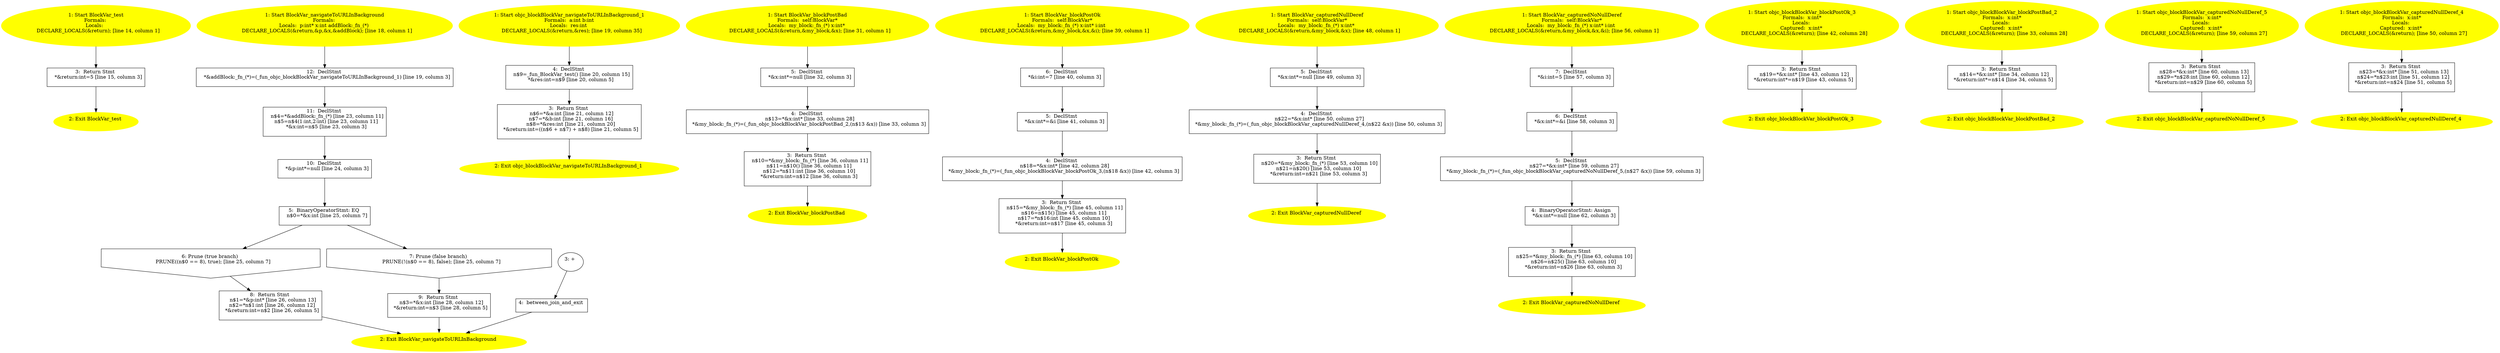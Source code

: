 /* @generated */
digraph cfg {
"test#BlockVar#class.79d88363beeb921609a605886abe817f_1" [label="1: Start BlockVar_test\nFormals: \nLocals:  \n   DECLARE_LOCALS(&return); [line 14, column 1]\n " color=yellow style=filled]
	

	 "test#BlockVar#class.79d88363beeb921609a605886abe817f_1" -> "test#BlockVar#class.79d88363beeb921609a605886abe817f_3" ;
"test#BlockVar#class.79d88363beeb921609a605886abe817f_2" [label="2: Exit BlockVar_test \n  " color=yellow style=filled]
	

"test#BlockVar#class.79d88363beeb921609a605886abe817f_3" [label="3:  Return Stmt \n   *&return:int=5 [line 15, column 3]\n " shape="box"]
	

	 "test#BlockVar#class.79d88363beeb921609a605886abe817f_3" -> "test#BlockVar#class.79d88363beeb921609a605886abe817f_2" ;
"navigateToURLInBackground#BlockVar#class.f4e64a7a224e4dae5096c3b731a4233e_1" [label="1: Start BlockVar_navigateToURLInBackground\nFormals: \nLocals:  p:int* x:int addBlock:_fn_(*) \n   DECLARE_LOCALS(&return,&p,&x,&addBlock); [line 18, column 1]\n " color=yellow style=filled]
	

	 "navigateToURLInBackground#BlockVar#class.f4e64a7a224e4dae5096c3b731a4233e_1" -> "navigateToURLInBackground#BlockVar#class.f4e64a7a224e4dae5096c3b731a4233e_12" ;
"navigateToURLInBackground#BlockVar#class.f4e64a7a224e4dae5096c3b731a4233e_2" [label="2: Exit BlockVar_navigateToURLInBackground \n  " color=yellow style=filled]
	

"navigateToURLInBackground#BlockVar#class.f4e64a7a224e4dae5096c3b731a4233e_3" [label="3: + \n  " ]
	

	 "navigateToURLInBackground#BlockVar#class.f4e64a7a224e4dae5096c3b731a4233e_3" -> "navigateToURLInBackground#BlockVar#class.f4e64a7a224e4dae5096c3b731a4233e_4" ;
"navigateToURLInBackground#BlockVar#class.f4e64a7a224e4dae5096c3b731a4233e_4" [label="4:  between_join_and_exit \n  " shape="box"]
	

	 "navigateToURLInBackground#BlockVar#class.f4e64a7a224e4dae5096c3b731a4233e_4" -> "navigateToURLInBackground#BlockVar#class.f4e64a7a224e4dae5096c3b731a4233e_2" ;
"navigateToURLInBackground#BlockVar#class.f4e64a7a224e4dae5096c3b731a4233e_5" [label="5:  BinaryOperatorStmt: EQ \n   n$0=*&x:int [line 25, column 7]\n " shape="box"]
	

	 "navigateToURLInBackground#BlockVar#class.f4e64a7a224e4dae5096c3b731a4233e_5" -> "navigateToURLInBackground#BlockVar#class.f4e64a7a224e4dae5096c3b731a4233e_6" ;
	 "navigateToURLInBackground#BlockVar#class.f4e64a7a224e4dae5096c3b731a4233e_5" -> "navigateToURLInBackground#BlockVar#class.f4e64a7a224e4dae5096c3b731a4233e_7" ;
"navigateToURLInBackground#BlockVar#class.f4e64a7a224e4dae5096c3b731a4233e_6" [label="6: Prune (true branch) \n   PRUNE((n$0 == 8), true); [line 25, column 7]\n " shape="invhouse"]
	

	 "navigateToURLInBackground#BlockVar#class.f4e64a7a224e4dae5096c3b731a4233e_6" -> "navigateToURLInBackground#BlockVar#class.f4e64a7a224e4dae5096c3b731a4233e_8" ;
"navigateToURLInBackground#BlockVar#class.f4e64a7a224e4dae5096c3b731a4233e_7" [label="7: Prune (false branch) \n   PRUNE(!(n$0 == 8), false); [line 25, column 7]\n " shape="invhouse"]
	

	 "navigateToURLInBackground#BlockVar#class.f4e64a7a224e4dae5096c3b731a4233e_7" -> "navigateToURLInBackground#BlockVar#class.f4e64a7a224e4dae5096c3b731a4233e_9" ;
"navigateToURLInBackground#BlockVar#class.f4e64a7a224e4dae5096c3b731a4233e_8" [label="8:  Return Stmt \n   n$1=*&p:int* [line 26, column 13]\n  n$2=*n$1:int [line 26, column 12]\n  *&return:int=n$2 [line 26, column 5]\n " shape="box"]
	

	 "navigateToURLInBackground#BlockVar#class.f4e64a7a224e4dae5096c3b731a4233e_8" -> "navigateToURLInBackground#BlockVar#class.f4e64a7a224e4dae5096c3b731a4233e_2" ;
"navigateToURLInBackground#BlockVar#class.f4e64a7a224e4dae5096c3b731a4233e_9" [label="9:  Return Stmt \n   n$3=*&x:int [line 28, column 12]\n  *&return:int=n$3 [line 28, column 5]\n " shape="box"]
	

	 "navigateToURLInBackground#BlockVar#class.f4e64a7a224e4dae5096c3b731a4233e_9" -> "navigateToURLInBackground#BlockVar#class.f4e64a7a224e4dae5096c3b731a4233e_2" ;
"navigateToURLInBackground#BlockVar#class.f4e64a7a224e4dae5096c3b731a4233e_10" [label="10:  DeclStmt \n   *&p:int*=null [line 24, column 3]\n " shape="box"]
	

	 "navigateToURLInBackground#BlockVar#class.f4e64a7a224e4dae5096c3b731a4233e_10" -> "navigateToURLInBackground#BlockVar#class.f4e64a7a224e4dae5096c3b731a4233e_5" ;
"navigateToURLInBackground#BlockVar#class.f4e64a7a224e4dae5096c3b731a4233e_11" [label="11:  DeclStmt \n   n$4=*&addBlock:_fn_(*) [line 23, column 11]\n  n$5=n$4(1:int,2:int) [line 23, column 11]\n  *&x:int=n$5 [line 23, column 3]\n " shape="box"]
	

	 "navigateToURLInBackground#BlockVar#class.f4e64a7a224e4dae5096c3b731a4233e_11" -> "navigateToURLInBackground#BlockVar#class.f4e64a7a224e4dae5096c3b731a4233e_10" ;
"navigateToURLInBackground#BlockVar#class.f4e64a7a224e4dae5096c3b731a4233e_12" [label="12:  DeclStmt \n   *&addBlock:_fn_(*)=(_fun_objc_blockBlockVar_navigateToURLInBackground_1) [line 19, column 3]\n " shape="box"]
	

	 "navigateToURLInBackground#BlockVar#class.f4e64a7a224e4dae5096c3b731a4233e_12" -> "navigateToURLInBackground#BlockVar#class.f4e64a7a224e4dae5096c3b731a4233e_11" ;
"objc_blockBlockVar_navigateToURLInBackground_1.3f33ba208d462b81a235e03653494b18_1" [label="1: Start objc_blockBlockVar_navigateToURLInBackground_1\nFormals:  a:int b:int\nLocals:  res:int \n   DECLARE_LOCALS(&return,&res); [line 19, column 35]\n " color=yellow style=filled]
	

	 "objc_blockBlockVar_navigateToURLInBackground_1.3f33ba208d462b81a235e03653494b18_1" -> "objc_blockBlockVar_navigateToURLInBackground_1.3f33ba208d462b81a235e03653494b18_4" ;
"objc_blockBlockVar_navigateToURLInBackground_1.3f33ba208d462b81a235e03653494b18_2" [label="2: Exit objc_blockBlockVar_navigateToURLInBackground_1 \n  " color=yellow style=filled]
	

"objc_blockBlockVar_navigateToURLInBackground_1.3f33ba208d462b81a235e03653494b18_3" [label="3:  Return Stmt \n   n$6=*&a:int [line 21, column 12]\n  n$7=*&b:int [line 21, column 16]\n  n$8=*&res:int [line 21, column 20]\n  *&return:int=((n$6 + n$7) + n$8) [line 21, column 5]\n " shape="box"]
	

	 "objc_blockBlockVar_navigateToURLInBackground_1.3f33ba208d462b81a235e03653494b18_3" -> "objc_blockBlockVar_navigateToURLInBackground_1.3f33ba208d462b81a235e03653494b18_2" ;
"objc_blockBlockVar_navigateToURLInBackground_1.3f33ba208d462b81a235e03653494b18_4" [label="4:  DeclStmt \n   n$9=_fun_BlockVar_test() [line 20, column 15]\n  *&res:int=n$9 [line 20, column 5]\n " shape="box"]
	

	 "objc_blockBlockVar_navigateToURLInBackground_1.3f33ba208d462b81a235e03653494b18_4" -> "objc_blockBlockVar_navigateToURLInBackground_1.3f33ba208d462b81a235e03653494b18_3" ;
"blockPostBad#BlockVar#instance.60292f870cad8c1a5cefdbfe4194d6f9_1" [label="1: Start BlockVar_blockPostBad\nFormals:  self:BlockVar*\nLocals:  my_block:_fn_(*) x:int* \n   DECLARE_LOCALS(&return,&my_block,&x); [line 31, column 1]\n " color=yellow style=filled]
	

	 "blockPostBad#BlockVar#instance.60292f870cad8c1a5cefdbfe4194d6f9_1" -> "blockPostBad#BlockVar#instance.60292f870cad8c1a5cefdbfe4194d6f9_5" ;
"blockPostBad#BlockVar#instance.60292f870cad8c1a5cefdbfe4194d6f9_2" [label="2: Exit BlockVar_blockPostBad \n  " color=yellow style=filled]
	

"blockPostBad#BlockVar#instance.60292f870cad8c1a5cefdbfe4194d6f9_3" [label="3:  Return Stmt \n   n$10=*&my_block:_fn_(*) [line 36, column 11]\n  n$11=n$10() [line 36, column 11]\n  n$12=*n$11:int [line 36, column 10]\n  *&return:int=n$12 [line 36, column 3]\n " shape="box"]
	

	 "blockPostBad#BlockVar#instance.60292f870cad8c1a5cefdbfe4194d6f9_3" -> "blockPostBad#BlockVar#instance.60292f870cad8c1a5cefdbfe4194d6f9_2" ;
"blockPostBad#BlockVar#instance.60292f870cad8c1a5cefdbfe4194d6f9_4" [label="4:  DeclStmt \n   n$13=*&x:int* [line 33, column 28]\n  *&my_block:_fn_(*)=(_fun_objc_blockBlockVar_blockPostBad_2,(n$13 &x)) [line 33, column 3]\n " shape="box"]
	

	 "blockPostBad#BlockVar#instance.60292f870cad8c1a5cefdbfe4194d6f9_4" -> "blockPostBad#BlockVar#instance.60292f870cad8c1a5cefdbfe4194d6f9_3" ;
"blockPostBad#BlockVar#instance.60292f870cad8c1a5cefdbfe4194d6f9_5" [label="5:  DeclStmt \n   *&x:int*=null [line 32, column 3]\n " shape="box"]
	

	 "blockPostBad#BlockVar#instance.60292f870cad8c1a5cefdbfe4194d6f9_5" -> "blockPostBad#BlockVar#instance.60292f870cad8c1a5cefdbfe4194d6f9_4" ;
"blockPostOk#BlockVar#instance.1bb64a946f8b169b31996644931ed82d_1" [label="1: Start BlockVar_blockPostOk\nFormals:  self:BlockVar*\nLocals:  my_block:_fn_(*) x:int* i:int \n   DECLARE_LOCALS(&return,&my_block,&x,&i); [line 39, column 1]\n " color=yellow style=filled]
	

	 "blockPostOk#BlockVar#instance.1bb64a946f8b169b31996644931ed82d_1" -> "blockPostOk#BlockVar#instance.1bb64a946f8b169b31996644931ed82d_6" ;
"blockPostOk#BlockVar#instance.1bb64a946f8b169b31996644931ed82d_2" [label="2: Exit BlockVar_blockPostOk \n  " color=yellow style=filled]
	

"blockPostOk#BlockVar#instance.1bb64a946f8b169b31996644931ed82d_3" [label="3:  Return Stmt \n   n$15=*&my_block:_fn_(*) [line 45, column 11]\n  n$16=n$15() [line 45, column 11]\n  n$17=*n$16:int [line 45, column 10]\n  *&return:int=n$17 [line 45, column 3]\n " shape="box"]
	

	 "blockPostOk#BlockVar#instance.1bb64a946f8b169b31996644931ed82d_3" -> "blockPostOk#BlockVar#instance.1bb64a946f8b169b31996644931ed82d_2" ;
"blockPostOk#BlockVar#instance.1bb64a946f8b169b31996644931ed82d_4" [label="4:  DeclStmt \n   n$18=*&x:int* [line 42, column 28]\n  *&my_block:_fn_(*)=(_fun_objc_blockBlockVar_blockPostOk_3,(n$18 &x)) [line 42, column 3]\n " shape="box"]
	

	 "blockPostOk#BlockVar#instance.1bb64a946f8b169b31996644931ed82d_4" -> "blockPostOk#BlockVar#instance.1bb64a946f8b169b31996644931ed82d_3" ;
"blockPostOk#BlockVar#instance.1bb64a946f8b169b31996644931ed82d_5" [label="5:  DeclStmt \n   *&x:int*=&i [line 41, column 3]\n " shape="box"]
	

	 "blockPostOk#BlockVar#instance.1bb64a946f8b169b31996644931ed82d_5" -> "blockPostOk#BlockVar#instance.1bb64a946f8b169b31996644931ed82d_4" ;
"blockPostOk#BlockVar#instance.1bb64a946f8b169b31996644931ed82d_6" [label="6:  DeclStmt \n   *&i:int=7 [line 40, column 3]\n " shape="box"]
	

	 "blockPostOk#BlockVar#instance.1bb64a946f8b169b31996644931ed82d_6" -> "blockPostOk#BlockVar#instance.1bb64a946f8b169b31996644931ed82d_5" ;
"capturedNullDeref#BlockVar#instance.48c44f7ae26caf7a1ac522523ebac894_1" [label="1: Start BlockVar_capturedNullDeref\nFormals:  self:BlockVar*\nLocals:  my_block:_fn_(*) x:int* \n   DECLARE_LOCALS(&return,&my_block,&x); [line 48, column 1]\n " color=yellow style=filled]
	

	 "capturedNullDeref#BlockVar#instance.48c44f7ae26caf7a1ac522523ebac894_1" -> "capturedNullDeref#BlockVar#instance.48c44f7ae26caf7a1ac522523ebac894_5" ;
"capturedNullDeref#BlockVar#instance.48c44f7ae26caf7a1ac522523ebac894_2" [label="2: Exit BlockVar_capturedNullDeref \n  " color=yellow style=filled]
	

"capturedNullDeref#BlockVar#instance.48c44f7ae26caf7a1ac522523ebac894_3" [label="3:  Return Stmt \n   n$20=*&my_block:_fn_(*) [line 53, column 10]\n  n$21=n$20() [line 53, column 10]\n  *&return:int=n$21 [line 53, column 3]\n " shape="box"]
	

	 "capturedNullDeref#BlockVar#instance.48c44f7ae26caf7a1ac522523ebac894_3" -> "capturedNullDeref#BlockVar#instance.48c44f7ae26caf7a1ac522523ebac894_2" ;
"capturedNullDeref#BlockVar#instance.48c44f7ae26caf7a1ac522523ebac894_4" [label="4:  DeclStmt \n   n$22=*&x:int* [line 50, column 27]\n  *&my_block:_fn_(*)=(_fun_objc_blockBlockVar_capturedNullDeref_4,(n$22 &x)) [line 50, column 3]\n " shape="box"]
	

	 "capturedNullDeref#BlockVar#instance.48c44f7ae26caf7a1ac522523ebac894_4" -> "capturedNullDeref#BlockVar#instance.48c44f7ae26caf7a1ac522523ebac894_3" ;
"capturedNullDeref#BlockVar#instance.48c44f7ae26caf7a1ac522523ebac894_5" [label="5:  DeclStmt \n   *&x:int*=null [line 49, column 3]\n " shape="box"]
	

	 "capturedNullDeref#BlockVar#instance.48c44f7ae26caf7a1ac522523ebac894_5" -> "capturedNullDeref#BlockVar#instance.48c44f7ae26caf7a1ac522523ebac894_4" ;
"capturedNoNullDeref#BlockVar#instance.ebe646baaabdc58144a5916780ee8c76_1" [label="1: Start BlockVar_capturedNoNullDeref\nFormals:  self:BlockVar*\nLocals:  my_block:_fn_(*) x:int* i:int \n   DECLARE_LOCALS(&return,&my_block,&x,&i); [line 56, column 1]\n " color=yellow style=filled]
	

	 "capturedNoNullDeref#BlockVar#instance.ebe646baaabdc58144a5916780ee8c76_1" -> "capturedNoNullDeref#BlockVar#instance.ebe646baaabdc58144a5916780ee8c76_7" ;
"capturedNoNullDeref#BlockVar#instance.ebe646baaabdc58144a5916780ee8c76_2" [label="2: Exit BlockVar_capturedNoNullDeref \n  " color=yellow style=filled]
	

"capturedNoNullDeref#BlockVar#instance.ebe646baaabdc58144a5916780ee8c76_3" [label="3:  Return Stmt \n   n$25=*&my_block:_fn_(*) [line 63, column 10]\n  n$26=n$25() [line 63, column 10]\n  *&return:int=n$26 [line 63, column 3]\n " shape="box"]
	

	 "capturedNoNullDeref#BlockVar#instance.ebe646baaabdc58144a5916780ee8c76_3" -> "capturedNoNullDeref#BlockVar#instance.ebe646baaabdc58144a5916780ee8c76_2" ;
"capturedNoNullDeref#BlockVar#instance.ebe646baaabdc58144a5916780ee8c76_4" [label="4:  BinaryOperatorStmt: Assign \n   *&x:int*=null [line 62, column 3]\n " shape="box"]
	

	 "capturedNoNullDeref#BlockVar#instance.ebe646baaabdc58144a5916780ee8c76_4" -> "capturedNoNullDeref#BlockVar#instance.ebe646baaabdc58144a5916780ee8c76_3" ;
"capturedNoNullDeref#BlockVar#instance.ebe646baaabdc58144a5916780ee8c76_5" [label="5:  DeclStmt \n   n$27=*&x:int* [line 59, column 27]\n  *&my_block:_fn_(*)=(_fun_objc_blockBlockVar_capturedNoNullDeref_5,(n$27 &x)) [line 59, column 3]\n " shape="box"]
	

	 "capturedNoNullDeref#BlockVar#instance.ebe646baaabdc58144a5916780ee8c76_5" -> "capturedNoNullDeref#BlockVar#instance.ebe646baaabdc58144a5916780ee8c76_4" ;
"capturedNoNullDeref#BlockVar#instance.ebe646baaabdc58144a5916780ee8c76_6" [label="6:  DeclStmt \n   *&x:int*=&i [line 58, column 3]\n " shape="box"]
	

	 "capturedNoNullDeref#BlockVar#instance.ebe646baaabdc58144a5916780ee8c76_6" -> "capturedNoNullDeref#BlockVar#instance.ebe646baaabdc58144a5916780ee8c76_5" ;
"capturedNoNullDeref#BlockVar#instance.ebe646baaabdc58144a5916780ee8c76_7" [label="7:  DeclStmt \n   *&i:int=5 [line 57, column 3]\n " shape="box"]
	

	 "capturedNoNullDeref#BlockVar#instance.ebe646baaabdc58144a5916780ee8c76_7" -> "capturedNoNullDeref#BlockVar#instance.ebe646baaabdc58144a5916780ee8c76_6" ;
"objc_blockBlockVar_blockPostOk_3.3ab7fa6614f426747520e37cb5442862_1" [label="1: Start objc_blockBlockVar_blockPostOk_3\nFormals:  x:int*\nLocals: \nCaptured:  x:int* \n   DECLARE_LOCALS(&return); [line 42, column 28]\n " color=yellow style=filled]
	

	 "objc_blockBlockVar_blockPostOk_3.3ab7fa6614f426747520e37cb5442862_1" -> "objc_blockBlockVar_blockPostOk_3.3ab7fa6614f426747520e37cb5442862_3" ;
"objc_blockBlockVar_blockPostOk_3.3ab7fa6614f426747520e37cb5442862_2" [label="2: Exit objc_blockBlockVar_blockPostOk_3 \n  " color=yellow style=filled]
	

"objc_blockBlockVar_blockPostOk_3.3ab7fa6614f426747520e37cb5442862_3" [label="3:  Return Stmt \n   n$19=*&x:int* [line 43, column 12]\n  *&return:int*=n$19 [line 43, column 5]\n " shape="box"]
	

	 "objc_blockBlockVar_blockPostOk_3.3ab7fa6614f426747520e37cb5442862_3" -> "objc_blockBlockVar_blockPostOk_3.3ab7fa6614f426747520e37cb5442862_2" ;
"objc_blockBlockVar_blockPostBad_2.bc84c345da03940b9d1bd31f97111684_1" [label="1: Start objc_blockBlockVar_blockPostBad_2\nFormals:  x:int*\nLocals: \nCaptured:  x:int* \n   DECLARE_LOCALS(&return); [line 33, column 28]\n " color=yellow style=filled]
	

	 "objc_blockBlockVar_blockPostBad_2.bc84c345da03940b9d1bd31f97111684_1" -> "objc_blockBlockVar_blockPostBad_2.bc84c345da03940b9d1bd31f97111684_3" ;
"objc_blockBlockVar_blockPostBad_2.bc84c345da03940b9d1bd31f97111684_2" [label="2: Exit objc_blockBlockVar_blockPostBad_2 \n  " color=yellow style=filled]
	

"objc_blockBlockVar_blockPostBad_2.bc84c345da03940b9d1bd31f97111684_3" [label="3:  Return Stmt \n   n$14=*&x:int* [line 34, column 12]\n  *&return:int*=n$14 [line 34, column 5]\n " shape="box"]
	

	 "objc_blockBlockVar_blockPostBad_2.bc84c345da03940b9d1bd31f97111684_3" -> "objc_blockBlockVar_blockPostBad_2.bc84c345da03940b9d1bd31f97111684_2" ;
"objc_blockBlockVar_capturedNoNullDeref_5.9ca77a5edecb840a7e1b223eb6f09bab_1" [label="1: Start objc_blockBlockVar_capturedNoNullDeref_5\nFormals:  x:int*\nLocals: \nCaptured:  x:int* \n   DECLARE_LOCALS(&return); [line 59, column 27]\n " color=yellow style=filled]
	

	 "objc_blockBlockVar_capturedNoNullDeref_5.9ca77a5edecb840a7e1b223eb6f09bab_1" -> "objc_blockBlockVar_capturedNoNullDeref_5.9ca77a5edecb840a7e1b223eb6f09bab_3" ;
"objc_blockBlockVar_capturedNoNullDeref_5.9ca77a5edecb840a7e1b223eb6f09bab_2" [label="2: Exit objc_blockBlockVar_capturedNoNullDeref_5 \n  " color=yellow style=filled]
	

"objc_blockBlockVar_capturedNoNullDeref_5.9ca77a5edecb840a7e1b223eb6f09bab_3" [label="3:  Return Stmt \n   n$28=*&x:int* [line 60, column 13]\n  n$29=*n$28:int [line 60, column 12]\n  *&return:int=n$29 [line 60, column 5]\n " shape="box"]
	

	 "objc_blockBlockVar_capturedNoNullDeref_5.9ca77a5edecb840a7e1b223eb6f09bab_3" -> "objc_blockBlockVar_capturedNoNullDeref_5.9ca77a5edecb840a7e1b223eb6f09bab_2" ;
"objc_blockBlockVar_capturedNullDeref_4.1bdaeaa4f18868112cc189c7d6e42bf9_1" [label="1: Start objc_blockBlockVar_capturedNullDeref_4\nFormals:  x:int*\nLocals: \nCaptured:  x:int* \n   DECLARE_LOCALS(&return); [line 50, column 27]\n " color=yellow style=filled]
	

	 "objc_blockBlockVar_capturedNullDeref_4.1bdaeaa4f18868112cc189c7d6e42bf9_1" -> "objc_blockBlockVar_capturedNullDeref_4.1bdaeaa4f18868112cc189c7d6e42bf9_3" ;
"objc_blockBlockVar_capturedNullDeref_4.1bdaeaa4f18868112cc189c7d6e42bf9_2" [label="2: Exit objc_blockBlockVar_capturedNullDeref_4 \n  " color=yellow style=filled]
	

"objc_blockBlockVar_capturedNullDeref_4.1bdaeaa4f18868112cc189c7d6e42bf9_3" [label="3:  Return Stmt \n   n$23=*&x:int* [line 51, column 13]\n  n$24=*n$23:int [line 51, column 12]\n  *&return:int=n$24 [line 51, column 5]\n " shape="box"]
	

	 "objc_blockBlockVar_capturedNullDeref_4.1bdaeaa4f18868112cc189c7d6e42bf9_3" -> "objc_blockBlockVar_capturedNullDeref_4.1bdaeaa4f18868112cc189c7d6e42bf9_2" ;
}
